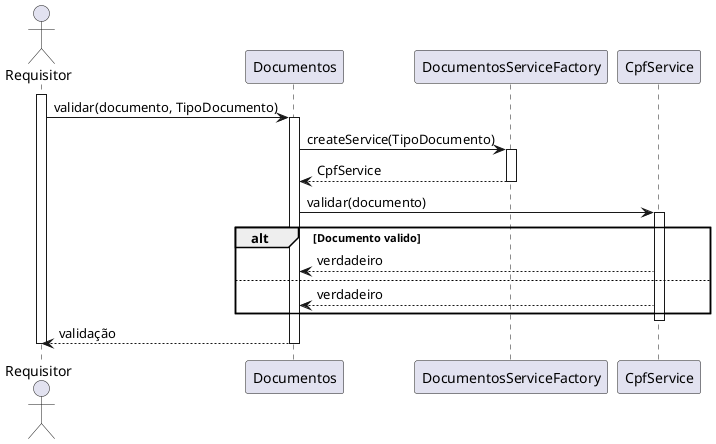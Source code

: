 @startuml "Caso de validação"

actor Requisitor

participant Documentos
participant DocumentosServiceFactory
participant CpfService


'Actions

activate Requisitor
Requisitor -> Documentos: validar(documento, TipoDocumento)
activate Documentos
Documentos -> DocumentosServiceFactory: createService(TipoDocumento)
activate DocumentosServiceFactory
DocumentosServiceFactory --> Documentos: CpfService
deactivate DocumentosServiceFactory
Documentos -> CpfService: validar(documento)
activate CpfService
alt Documento valido
    CpfService --> Documentos: verdadeiro
else
    CpfService --> Documentos: verdadeiro
end
deactivate CpfService

Documentos --> Requisitor: validação
deactivate Documentos
deactivate Requisitor
@enduml